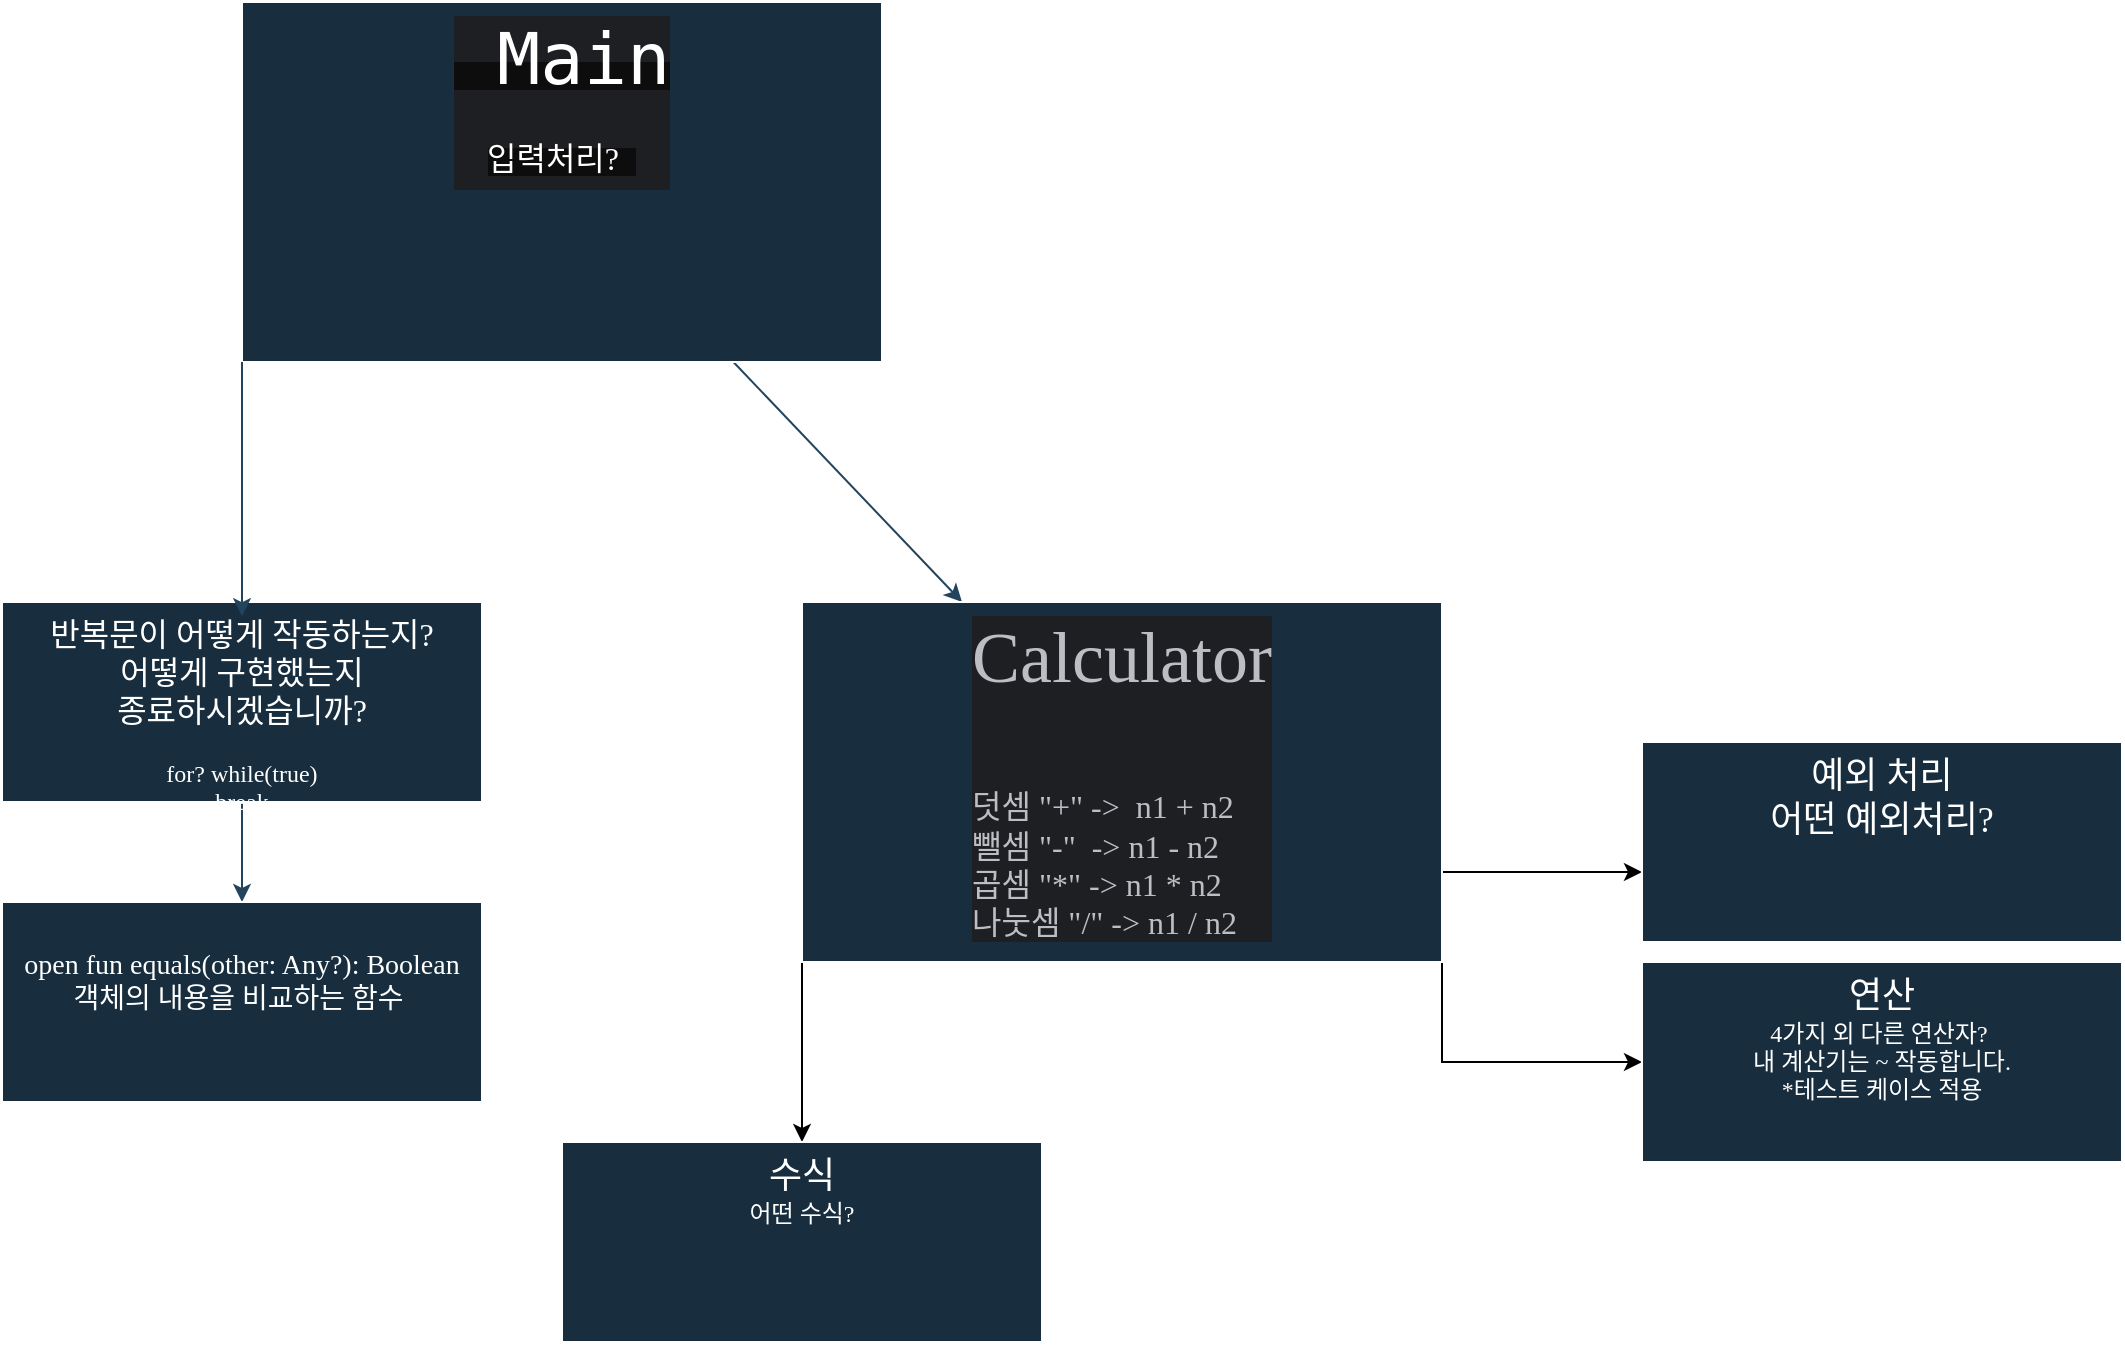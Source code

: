 <mxfile version="24.3.0" type="github">
  <diagram id="C5RBs43oDa-KdzZeNtuy" name="Page-1">
    <mxGraphModel dx="1674" dy="1953" grid="1" gridSize="10" guides="1" tooltips="1" connect="1" arrows="1" fold="1" page="1" pageScale="1" pageWidth="827" pageHeight="1169" math="0" shadow="0">
      <root>
        <mxCell id="WIyWlLk6GJQsqaUBKTNV-0" />
        <mxCell id="WIyWlLk6GJQsqaUBKTNV-1" parent="WIyWlLk6GJQsqaUBKTNV-0" />
        <mxCell id="qd3GRjW1oIhmHpay5RaV-17" style="edgeStyle=none;rounded=0;orthogonalLoop=1;jettySize=auto;html=1;entryX=0.25;entryY=0;entryDx=0;entryDy=0;strokeColor=#23445D;" parent="WIyWlLk6GJQsqaUBKTNV-1" source="qd3GRjW1oIhmHpay5RaV-0" target="qd3GRjW1oIhmHpay5RaV-8" edge="1">
          <mxGeometry relative="1" as="geometry" />
        </mxCell>
        <mxCell id="qd3GRjW1oIhmHpay5RaV-0" value="&lt;div style=&quot;background-color:#1e1f22;color:#bcbec4&quot;&gt;&lt;div style=&quot;&quot;&gt;&lt;span style=&quot;color: rgb(255, 255, 255); text-align: left; white-space: pre; background-color: rgb(13, 13, 13);&quot;&gt;&lt;font style=&quot;font-size: 36px;&quot;&gt;&lt;font face=&quot;Söhne Mono, Monaco, Andale Mono, Ubuntu Mono, monospace&quot;&gt; Main&lt;/font&gt;&lt;/font&gt;&lt;/span&gt;&lt;/div&gt;&lt;div style=&quot;&quot;&gt;&lt;span style=&quot;color: rgb(255, 255, 255); text-align: left; white-space: pre; background-color: rgb(13, 13, 13);&quot;&gt;&lt;font style=&quot;&quot;&gt;&lt;font style=&quot;&quot; face=&quot;Comic Sans MS&quot;&gt;&lt;font size=&quot;3&quot;&gt;입력처리?&lt;/font&gt;&lt;span style=&quot;font-size: 36px;&quot;&gt; &lt;/span&gt;&lt;/font&gt;&lt;/font&gt;&lt;/span&gt;&lt;br&gt;&lt;/div&gt;&lt;/div&gt;" style="whiteSpace=wrap;html=1;fillColor=#182E3E;strokeColor=#FFFFFF;align=center;labelBackgroundColor=none;fontColor=#FFFFFF;fontFamily=Comic Sans MS;verticalAlign=top;strokeWidth=1;" parent="WIyWlLk6GJQsqaUBKTNV-1" vertex="1">
          <mxGeometry x="190" y="-30" width="320" height="180" as="geometry" />
        </mxCell>
        <mxCell id="I7dTVVT0m7KKIBodXtAH-0" style="edgeStyle=orthogonalEdgeStyle;rounded=0;orthogonalLoop=1;jettySize=auto;html=1;exitX=0;exitY=1;exitDx=0;exitDy=0;" parent="WIyWlLk6GJQsqaUBKTNV-1" source="qd3GRjW1oIhmHpay5RaV-8" edge="1">
          <mxGeometry relative="1" as="geometry">
            <mxPoint x="470" y="540" as="targetPoint" />
          </mxGeometry>
        </mxCell>
        <mxCell id="I7dTVVT0m7KKIBodXtAH-4" style="edgeStyle=orthogonalEdgeStyle;rounded=0;orthogonalLoop=1;jettySize=auto;html=1;exitX=1;exitY=0.75;exitDx=0;exitDy=0;" parent="WIyWlLk6GJQsqaUBKTNV-1" source="qd3GRjW1oIhmHpay5RaV-8" edge="1">
          <mxGeometry relative="1" as="geometry">
            <mxPoint x="890" y="405" as="targetPoint" />
          </mxGeometry>
        </mxCell>
        <mxCell id="I7dTVVT0m7KKIBodXtAH-7" style="edgeStyle=orthogonalEdgeStyle;rounded=0;orthogonalLoop=1;jettySize=auto;html=1;exitX=1;exitY=1;exitDx=0;exitDy=0;" parent="WIyWlLk6GJQsqaUBKTNV-1" source="qd3GRjW1oIhmHpay5RaV-8" target="I7dTVVT0m7KKIBodXtAH-2" edge="1">
          <mxGeometry relative="1" as="geometry" />
        </mxCell>
        <mxCell id="qd3GRjW1oIhmHpay5RaV-8" value="&lt;div style=&quot;background-color:#1e1f22;color:#bcbec4&quot;&gt;&lt;div style=&quot;&quot;&gt;&lt;font style=&quot;font-size: 36px;&quot;&gt;Calculator&lt;/font&gt;&lt;/div&gt;&lt;div style=&quot;&quot;&gt;&lt;font style=&quot;font-size: 36px;&quot;&gt;&lt;br&gt;&lt;/font&gt;&lt;/div&gt;&lt;div style=&quot;text-align: left;&quot;&gt;&lt;font size=&quot;3&quot;&gt;덧셈 &quot;+&quot; -&amp;gt;&amp;nbsp; n1 + n2&lt;/font&gt;&lt;/div&gt;&lt;div style=&quot;text-align: left;&quot;&gt;&lt;font size=&quot;3&quot;&gt;뺄셈 &quot;-&quot;&amp;nbsp; -&amp;gt; n1 - n2&lt;/font&gt;&lt;/div&gt;&lt;div style=&quot;text-align: left;&quot;&gt;&lt;font size=&quot;3&quot;&gt;곱셈 &quot;*&quot; -&amp;gt; n1 * n2&lt;/font&gt;&lt;/div&gt;&lt;div style=&quot;text-align: left;&quot;&gt;&lt;font size=&quot;3&quot;&gt;나눗셈 &quot;/&quot; -&amp;gt; n1 / n2&lt;/font&gt;&lt;/div&gt;&lt;/div&gt;" style="whiteSpace=wrap;html=1;fillColor=#182E3E;strokeColor=#FFFFFF;align=center;labelBackgroundColor=none;fontColor=#FFFFFF;fontFamily=Comic Sans MS;verticalAlign=top;strokeWidth=1;" parent="WIyWlLk6GJQsqaUBKTNV-1" vertex="1">
          <mxGeometry x="470" y="270" width="320" height="180" as="geometry" />
        </mxCell>
        <mxCell id="qd3GRjW1oIhmHpay5RaV-18" style="edgeStyle=none;rounded=0;orthogonalLoop=1;jettySize=auto;html=1;exitX=0.5;exitY=1;exitDx=0;exitDy=0;entryX=0.5;entryY=0;entryDx=0;entryDy=0;strokeColor=#23445D;fontFamily=Comic Sans MS;" parent="WIyWlLk6GJQsqaUBKTNV-1" source="qd3GRjW1oIhmHpay5RaV-9" target="qd3GRjW1oIhmHpay5RaV-10" edge="1">
          <mxGeometry relative="1" as="geometry" />
        </mxCell>
        <mxCell id="qd3GRjW1oIhmHpay5RaV-9" value="&lt;div&gt;&lt;span style=&quot;font-size: medium; background-color: initial;&quot;&gt;반복문이 어떻게 작동하는지?&lt;/span&gt;&lt;br&gt;&lt;/div&gt;&lt;div&gt;&lt;span style=&quot;font-size: medium; background-color: initial;&quot;&gt;어떻게 구현했는지&lt;/span&gt;&lt;/div&gt;&lt;div&gt;&lt;font size=&quot;3&quot;&gt;종료하시겠습니까?&lt;/font&gt;&lt;/div&gt;&lt;div&gt;&lt;br&gt;&lt;/div&gt;&lt;div&gt;for? while(true)&lt;/div&gt;&lt;div&gt;&lt;span style=&quot;background-color: initial;&quot;&gt;break&lt;/span&gt;&lt;br&gt;&lt;/div&gt;" style="whiteSpace=wrap;html=1;fillColor=#182E3E;strokeColor=#FFFFFF;align=center;labelBackgroundColor=none;fontColor=#FFFFFF;fontFamily=Comic Sans MS;verticalAlign=top;strokeWidth=1;" parent="WIyWlLk6GJQsqaUBKTNV-1" vertex="1">
          <mxGeometry x="70" y="270" width="240" height="100" as="geometry" />
        </mxCell>
        <mxCell id="qd3GRjW1oIhmHpay5RaV-10" value="&lt;div&gt;&lt;font style=&quot;font-size: 14px;&quot;&gt;&lt;br&gt;&lt;/font&gt;&lt;/div&gt;&lt;div&gt;&lt;font style=&quot;font-size: 14px;&quot;&gt;open fun equals(other: Any?): Boolean&lt;/font&gt;&lt;br&gt;&lt;/div&gt;&lt;div&gt;&lt;font style=&quot;font-size: 14px;&quot;&gt;객체의 내용을 비교하는 함수&amp;nbsp;&lt;/font&gt;&lt;/div&gt;" style="whiteSpace=wrap;html=1;fillColor=#182E3E;strokeColor=#FFFFFF;align=center;labelBackgroundColor=none;fontColor=#FFFFFF;fontFamily=Comic Sans MS;verticalAlign=top;strokeWidth=1;" parent="WIyWlLk6GJQsqaUBKTNV-1" vertex="1">
          <mxGeometry x="70" y="420" width="240" height="100" as="geometry" />
        </mxCell>
        <mxCell id="qd3GRjW1oIhmHpay5RaV-12" style="edgeStyle=none;rounded=0;orthogonalLoop=1;jettySize=auto;html=1;exitX=1;exitY=1;exitDx=0;exitDy=0;strokeColor=#23445D;fontFamily=Comic Sans MS;" parent="WIyWlLk6GJQsqaUBKTNV-1" source="qd3GRjW1oIhmHpay5RaV-10" target="qd3GRjW1oIhmHpay5RaV-10" edge="1">
          <mxGeometry relative="1" as="geometry" />
        </mxCell>
        <mxCell id="qd3GRjW1oIhmHpay5RaV-13" style="edgeStyle=none;rounded=0;orthogonalLoop=1;jettySize=auto;html=1;exitX=0.5;exitY=1;exitDx=0;exitDy=0;strokeColor=#23445D;fontFamily=Comic Sans MS;" parent="WIyWlLk6GJQsqaUBKTNV-1" source="qd3GRjW1oIhmHpay5RaV-10" target="qd3GRjW1oIhmHpay5RaV-10" edge="1">
          <mxGeometry relative="1" as="geometry" />
        </mxCell>
        <mxCell id="qd3GRjW1oIhmHpay5RaV-19" style="edgeStyle=none;rounded=0;orthogonalLoop=1;jettySize=auto;html=1;exitX=0;exitY=1;exitDx=0;exitDy=0;entryX=0.5;entryY=0.071;entryDx=0;entryDy=0;entryPerimeter=0;strokeColor=#23445D;fontFamily=Comic Sans MS;" parent="WIyWlLk6GJQsqaUBKTNV-1" source="qd3GRjW1oIhmHpay5RaV-0" target="qd3GRjW1oIhmHpay5RaV-9" edge="1">
          <mxGeometry relative="1" as="geometry" />
        </mxCell>
        <mxCell id="I7dTVVT0m7KKIBodXtAH-1" value="&lt;font style=&quot;font-size: 18px;&quot;&gt;수식&lt;/font&gt;&lt;div&gt;어떤 수식?&lt;/div&gt;" style="whiteSpace=wrap;html=1;fillColor=#182E3E;strokeColor=#FFFFFF;align=center;labelBackgroundColor=none;fontColor=#FFFFFF;fontFamily=Comic Sans MS;verticalAlign=top;strokeWidth=1;" parent="WIyWlLk6GJQsqaUBKTNV-1" vertex="1">
          <mxGeometry x="350" y="540" width="240" height="100" as="geometry" />
        </mxCell>
        <mxCell id="I7dTVVT0m7KKIBodXtAH-2" value="&lt;div&gt;&lt;font style=&quot;font-size: 18px;&quot;&gt;연&lt;/font&gt;&lt;font style=&quot;font-size: 18px;&quot;&gt;산&lt;/font&gt;&lt;/div&gt;&lt;div&gt;&lt;font style=&quot;font-size: 12px;&quot;&gt;4가지 외 다른 연산자?&amp;nbsp;&lt;/font&gt;&lt;/div&gt;&lt;div&gt;&lt;font style=&quot;font-size: 12px;&quot;&gt;내 계산기는 ~ 작동합니다.&lt;/font&gt;&lt;/div&gt;&lt;div&gt;&lt;font style=&quot;font-size: 12px;&quot;&gt;*테스트 케이스 적용&lt;/font&gt;&lt;/div&gt;&lt;div&gt;&lt;br&gt;&lt;/div&gt;" style="whiteSpace=wrap;html=1;fillColor=#182E3E;strokeColor=#FFFFFF;align=center;labelBackgroundColor=none;fontColor=#FFFFFF;fontFamily=Comic Sans MS;verticalAlign=top;strokeWidth=1;" parent="WIyWlLk6GJQsqaUBKTNV-1" vertex="1">
          <mxGeometry x="890" y="450" width="240" height="100" as="geometry" />
        </mxCell>
        <mxCell id="I7dTVVT0m7KKIBodXtAH-6" value="&lt;font style=&quot;font-size: 18px;&quot;&gt;예외 처리&lt;/font&gt;&lt;div&gt;&lt;font style=&quot;font-size: 18px;&quot;&gt;어떤 예외처리?&lt;/font&gt;&lt;/div&gt;" style="whiteSpace=wrap;html=1;fillColor=#182E3E;strokeColor=#FFFFFF;align=center;labelBackgroundColor=none;fontColor=#FFFFFF;fontFamily=Comic Sans MS;verticalAlign=top;strokeWidth=1;" parent="WIyWlLk6GJQsqaUBKTNV-1" vertex="1">
          <mxGeometry x="890" y="340" width="240" height="100" as="geometry" />
        </mxCell>
      </root>
    </mxGraphModel>
  </diagram>
</mxfile>

